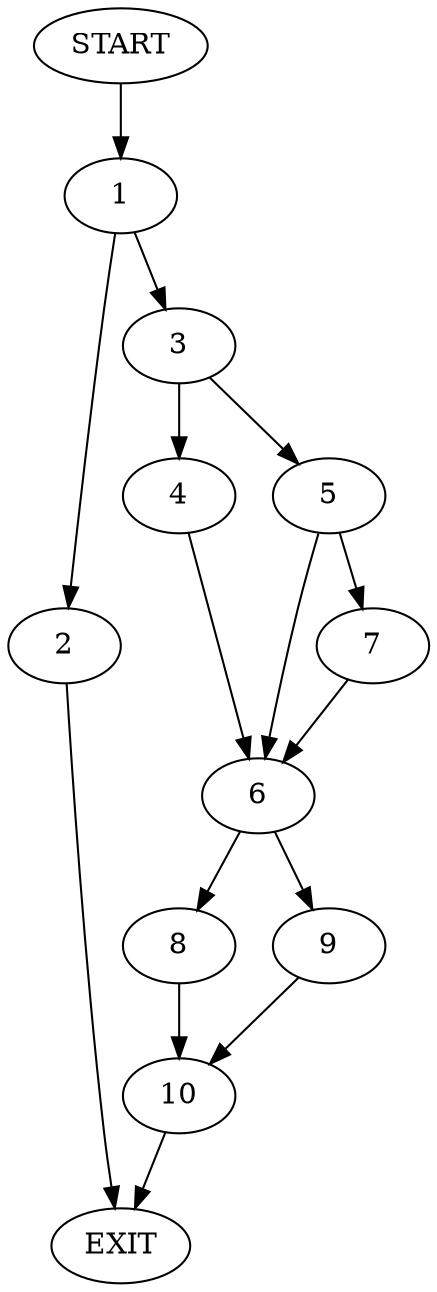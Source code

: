 digraph {
0 [label="START"]
11 [label="EXIT"]
0 -> 1
1 -> 2
1 -> 3
3 -> 4
3 -> 5
2 -> 11
4 -> 6
5 -> 6
5 -> 7
6 -> 8
6 -> 9
7 -> 6
9 -> 10
8 -> 10
10 -> 11
}
